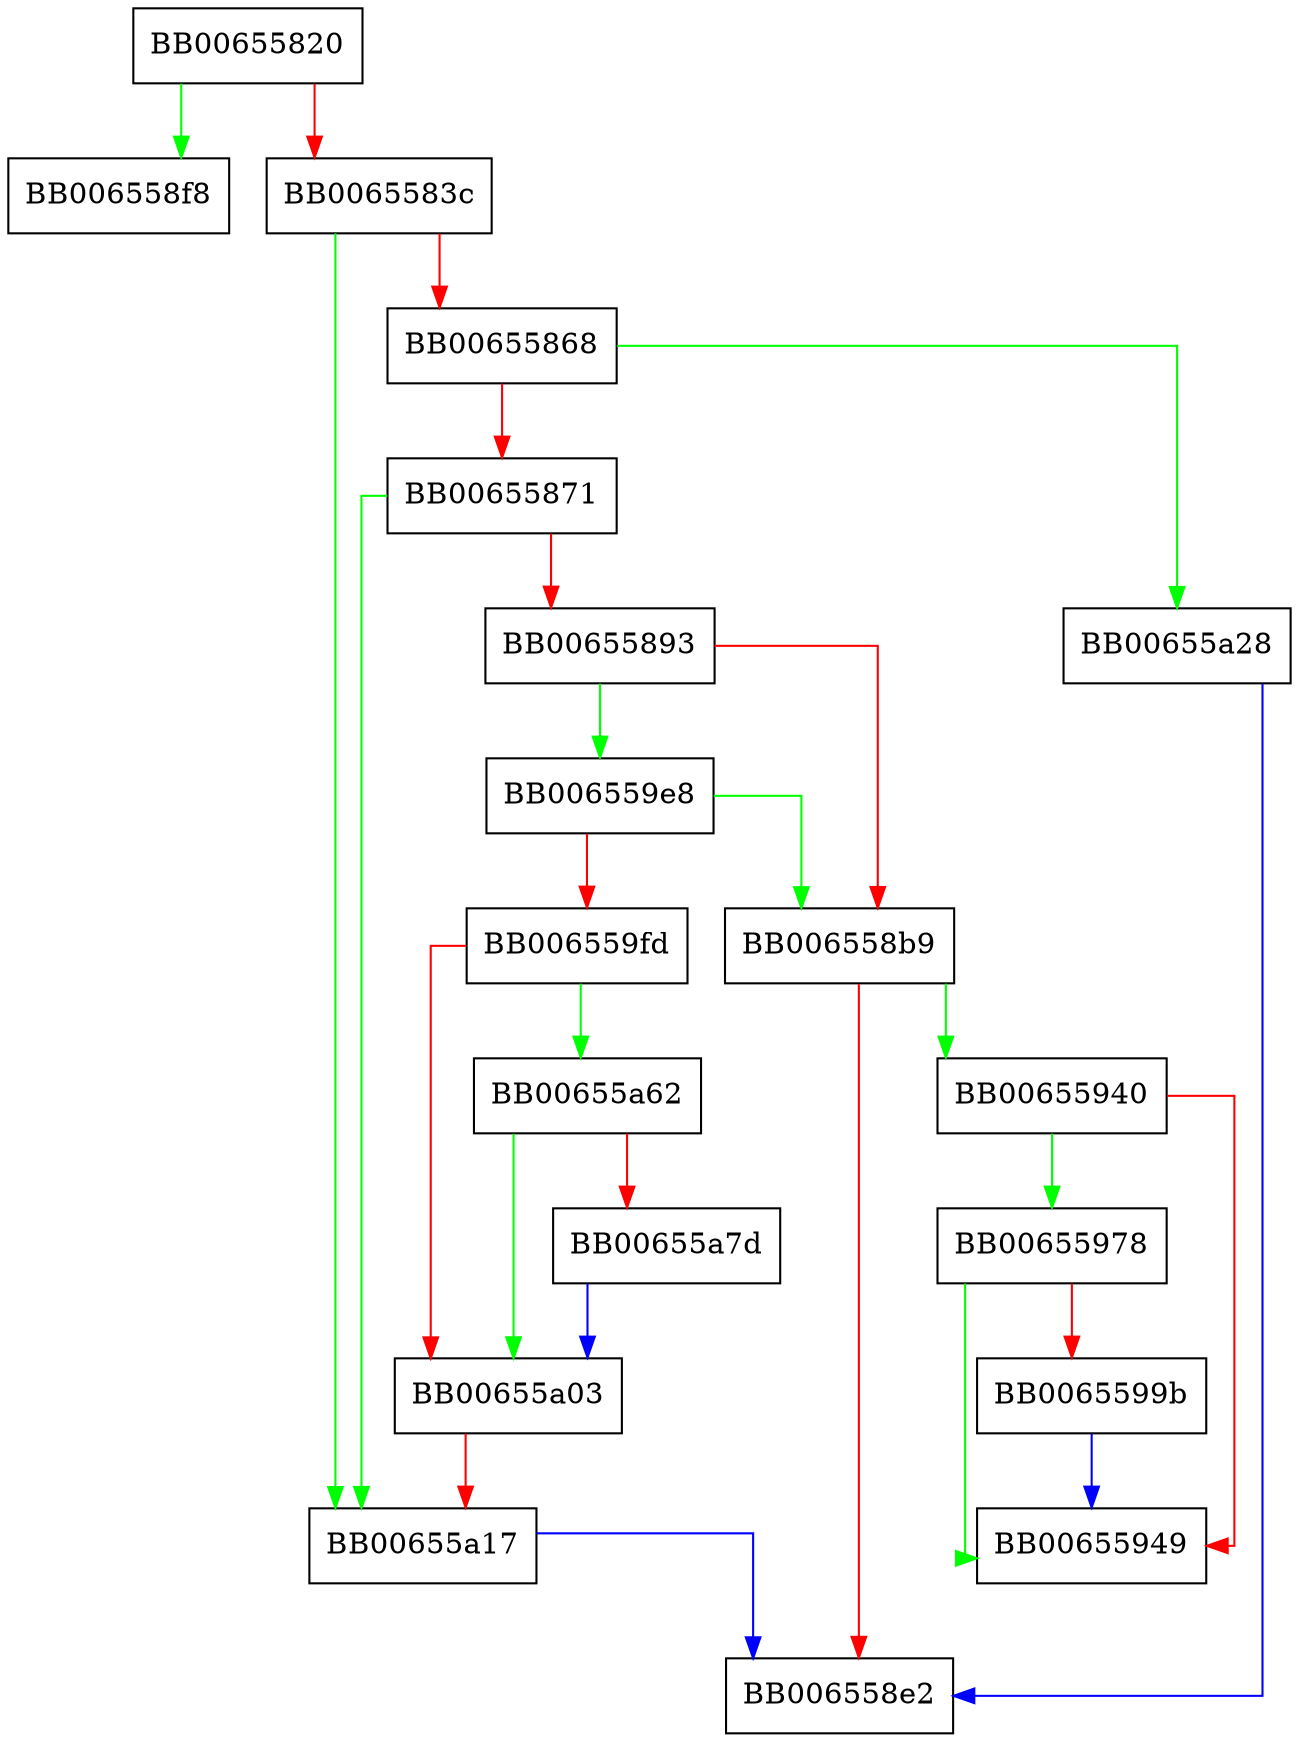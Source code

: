 digraph UI_dup_verify_string {
  node [shape="box"];
  graph [splines=ortho];
  BB00655820 -> BB006558f8 [color="green"];
  BB00655820 -> BB0065583c [color="red"];
  BB0065583c -> BB00655a17 [color="green"];
  BB0065583c -> BB00655868 [color="red"];
  BB00655868 -> BB00655a28 [color="green"];
  BB00655868 -> BB00655871 [color="red"];
  BB00655871 -> BB00655a17 [color="green"];
  BB00655871 -> BB00655893 [color="red"];
  BB00655893 -> BB006559e8 [color="green"];
  BB00655893 -> BB006558b9 [color="red"];
  BB006558b9 -> BB00655940 [color="green"];
  BB006558b9 -> BB006558e2 [color="red"];
  BB00655940 -> BB00655978 [color="green"];
  BB00655940 -> BB00655949 [color="red"];
  BB00655978 -> BB00655949 [color="green"];
  BB00655978 -> BB0065599b [color="red"];
  BB0065599b -> BB00655949 [color="blue"];
  BB006559e8 -> BB006558b9 [color="green"];
  BB006559e8 -> BB006559fd [color="red"];
  BB006559fd -> BB00655a62 [color="green"];
  BB006559fd -> BB00655a03 [color="red"];
  BB00655a03 -> BB00655a17 [color="red"];
  BB00655a17 -> BB006558e2 [color="blue"];
  BB00655a28 -> BB006558e2 [color="blue"];
  BB00655a62 -> BB00655a03 [color="green"];
  BB00655a62 -> BB00655a7d [color="red"];
  BB00655a7d -> BB00655a03 [color="blue"];
}